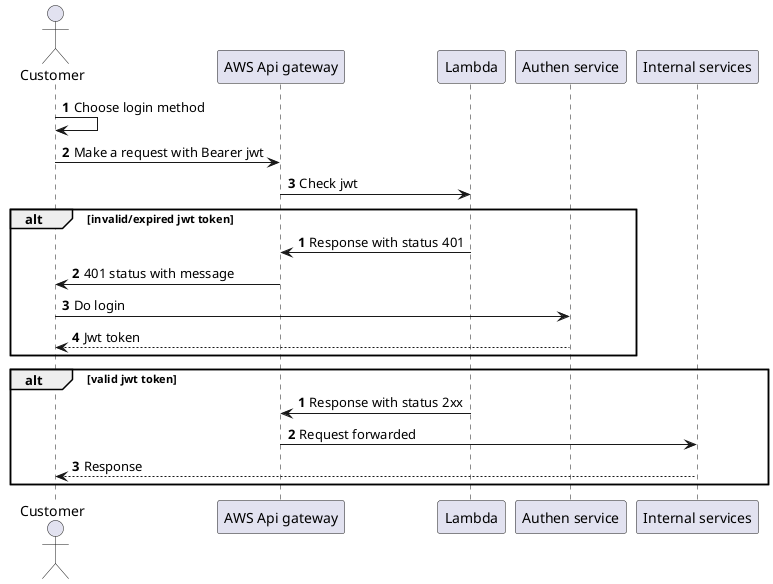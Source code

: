 @startuml
'https://plantuml.com/sequence-diagram

autonumber

actor Customer as customer
participant "AWS Api gateway" as gw
participant "Lambda" as lambda
participant "Authen service" as authService
participant "Internal services" as services


customer -> customer: Choose login method

customer -> gw : Make a request with Bearer jwt

gw -> lambda: Check jwt


alt invalid/expired jwt token
    autonumber

    lambda -> gw:  Response with status 401


    gw -> customer: 401 status with message

    customer -> authService: Do login

    authService --> customer: Jwt token
end

alt valid jwt token

    autonumber

    lambda -> gw:  Response with status 2xx

    gw -> services: Request forwarded
    
    services --> customer: Response

end

@enduml